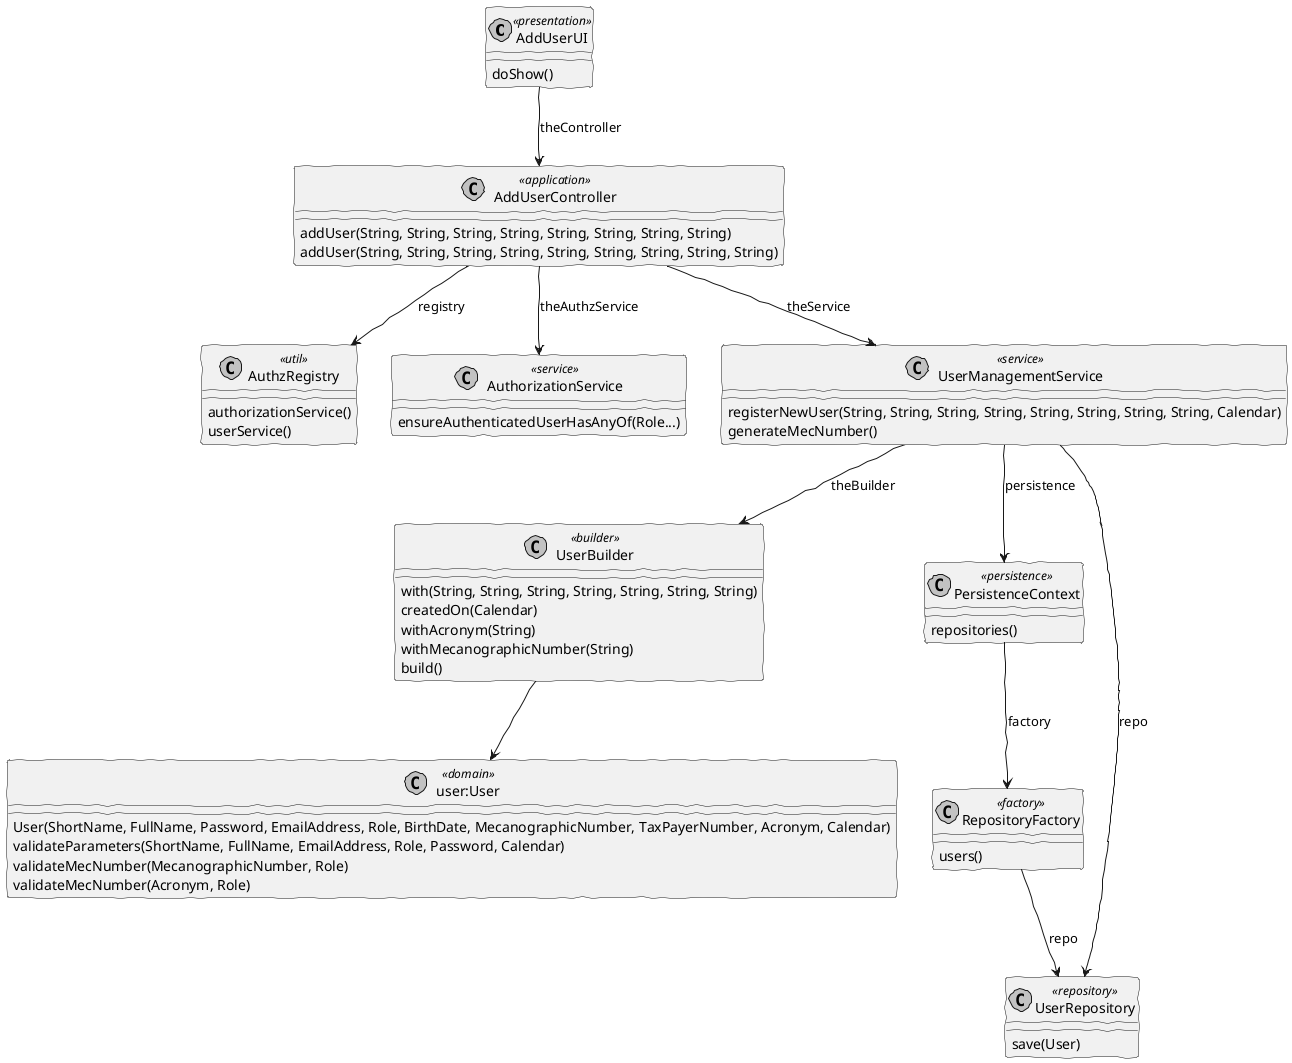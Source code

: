 @startuml
'http://plantuml.com/skinparam.html
skinparam handwritten true
skinparam monochrome true
skinparam packageStyle rect
skinparam defaultFontName FG Virgil
skinparam shadowing false

class AddUserUI <<presentation>>
class AddUserController <<application>>
class AuthzRegistry <<util>>
class AuthorizationService <<service>>
class UserManagementService <<service>>
class UserBuilder <<builder>>
class "user:User" <<domain>>
class PersistenceContext  <<persistence>>
class RepositoryFactory  <<factory>>
class UserRepository <<repository>>

AddUserUI --> AddUserController : theController
AddUserController --> AuthorizationService: theAuthzService
AddUserController --> UserManagementService: theService
UserManagementService --> UserBuilder: theBuilder
UserBuilder --> "user:User"
UserManagementService --> PersistenceContext: persistence
PersistenceContext --> RepositoryFactory: factory
RepositoryFactory --> UserRepository: repo
UserManagementService --> UserRepository: repo
AddUserController --> AuthzRegistry: registry

AddUserUI : doShow()
UserRepository : save(User)
AddUserController : addUser(String, String, String, String, String, String, String, String)
AddUserController : addUser(String, String, String, String, String, String, String, String, String)
AuthzRegistry : authorizationService()
AuthzRegistry : userService()
AuthorizationService : ensureAuthenticatedUserHasAnyOf(Role...)
UserManagementService : registerNewUser(String, String, String, String, String, String, String, String, Calendar)
UserManagementService : generateMecNumber()
UserBuilder : with(String, String, String, String, String, String, String)
UserBuilder : createdOn(Calendar)
UserBuilder : withAcronym(String)
UserBuilder : withMecanographicNumber(String)
UserBuilder : build()
PersistenceContext : repositories()
RepositoryFactory : users()
"user:User" : User(ShortName, FullName, Password, EmailAddress, Role, BirthDate, MecanographicNumber, TaxPayerNumber, Acronym, Calendar)
"user:User" : validateParameters(ShortName, FullName, EmailAddress, Role, Password, Calendar)
"user:User" : validateMecNumber(MecanographicNumber, Role)
"user:User" : validateMecNumber(Acronym, Role)

@enduml
